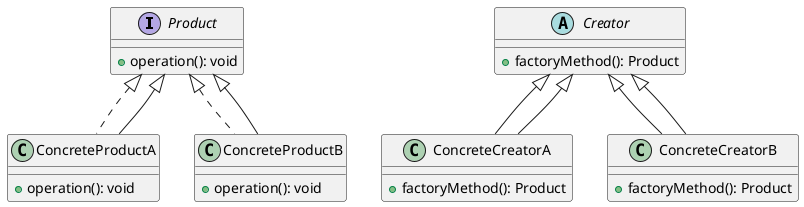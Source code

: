@startuml

interface Product {
  +operation(): void
}

class ConcreteProductA implements Product {
  +operation(): void
}

class ConcreteProductB implements Product {
  +operation(): void
}

abstract class Creator {
  +factoryMethod(): Product
}

class ConcreteCreatorA extends Creator {
  +factoryMethod(): Product
}

class ConcreteCreatorB extends Creator {
  +factoryMethod(): Product
}

Product <|-- ConcreteProductA
Product <|-- ConcreteProductB
Creator <|-- ConcreteCreatorA
Creator <|-- ConcreteCreatorB

@enduml
